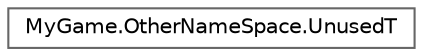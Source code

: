 digraph "Graphical Class Hierarchy"
{
 // LATEX_PDF_SIZE
  bgcolor="transparent";
  edge [fontname=Helvetica,fontsize=10,labelfontname=Helvetica,labelfontsize=10];
  node [fontname=Helvetica,fontsize=10,shape=box,height=0.2,width=0.4];
  rankdir="LR";
  Node0 [id="Node000000",label="MyGame.OtherNameSpace.UnusedT",height=0.2,width=0.4,color="grey40", fillcolor="white", style="filled",URL="$classMyGame_1_1OtherNameSpace_1_1UnusedT.html",tooltip=" "];
}
